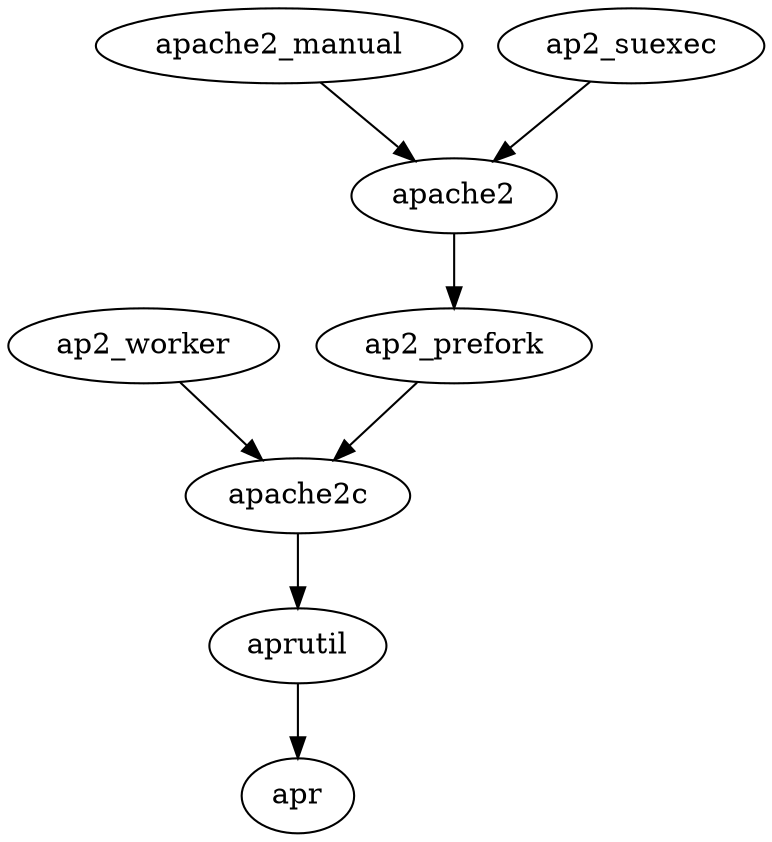 digraph csw {
    subgraph core {
        style=filled;
        color=lightgrey;
        apache2 -> ap2_prefork -> apache2c -> aprutil -> apr;
        label = "core packages";
    }
    apache2_manual -> apache2;
    ap2_suexec -> apache2;
    ap2_worker -> apache2c;
}
